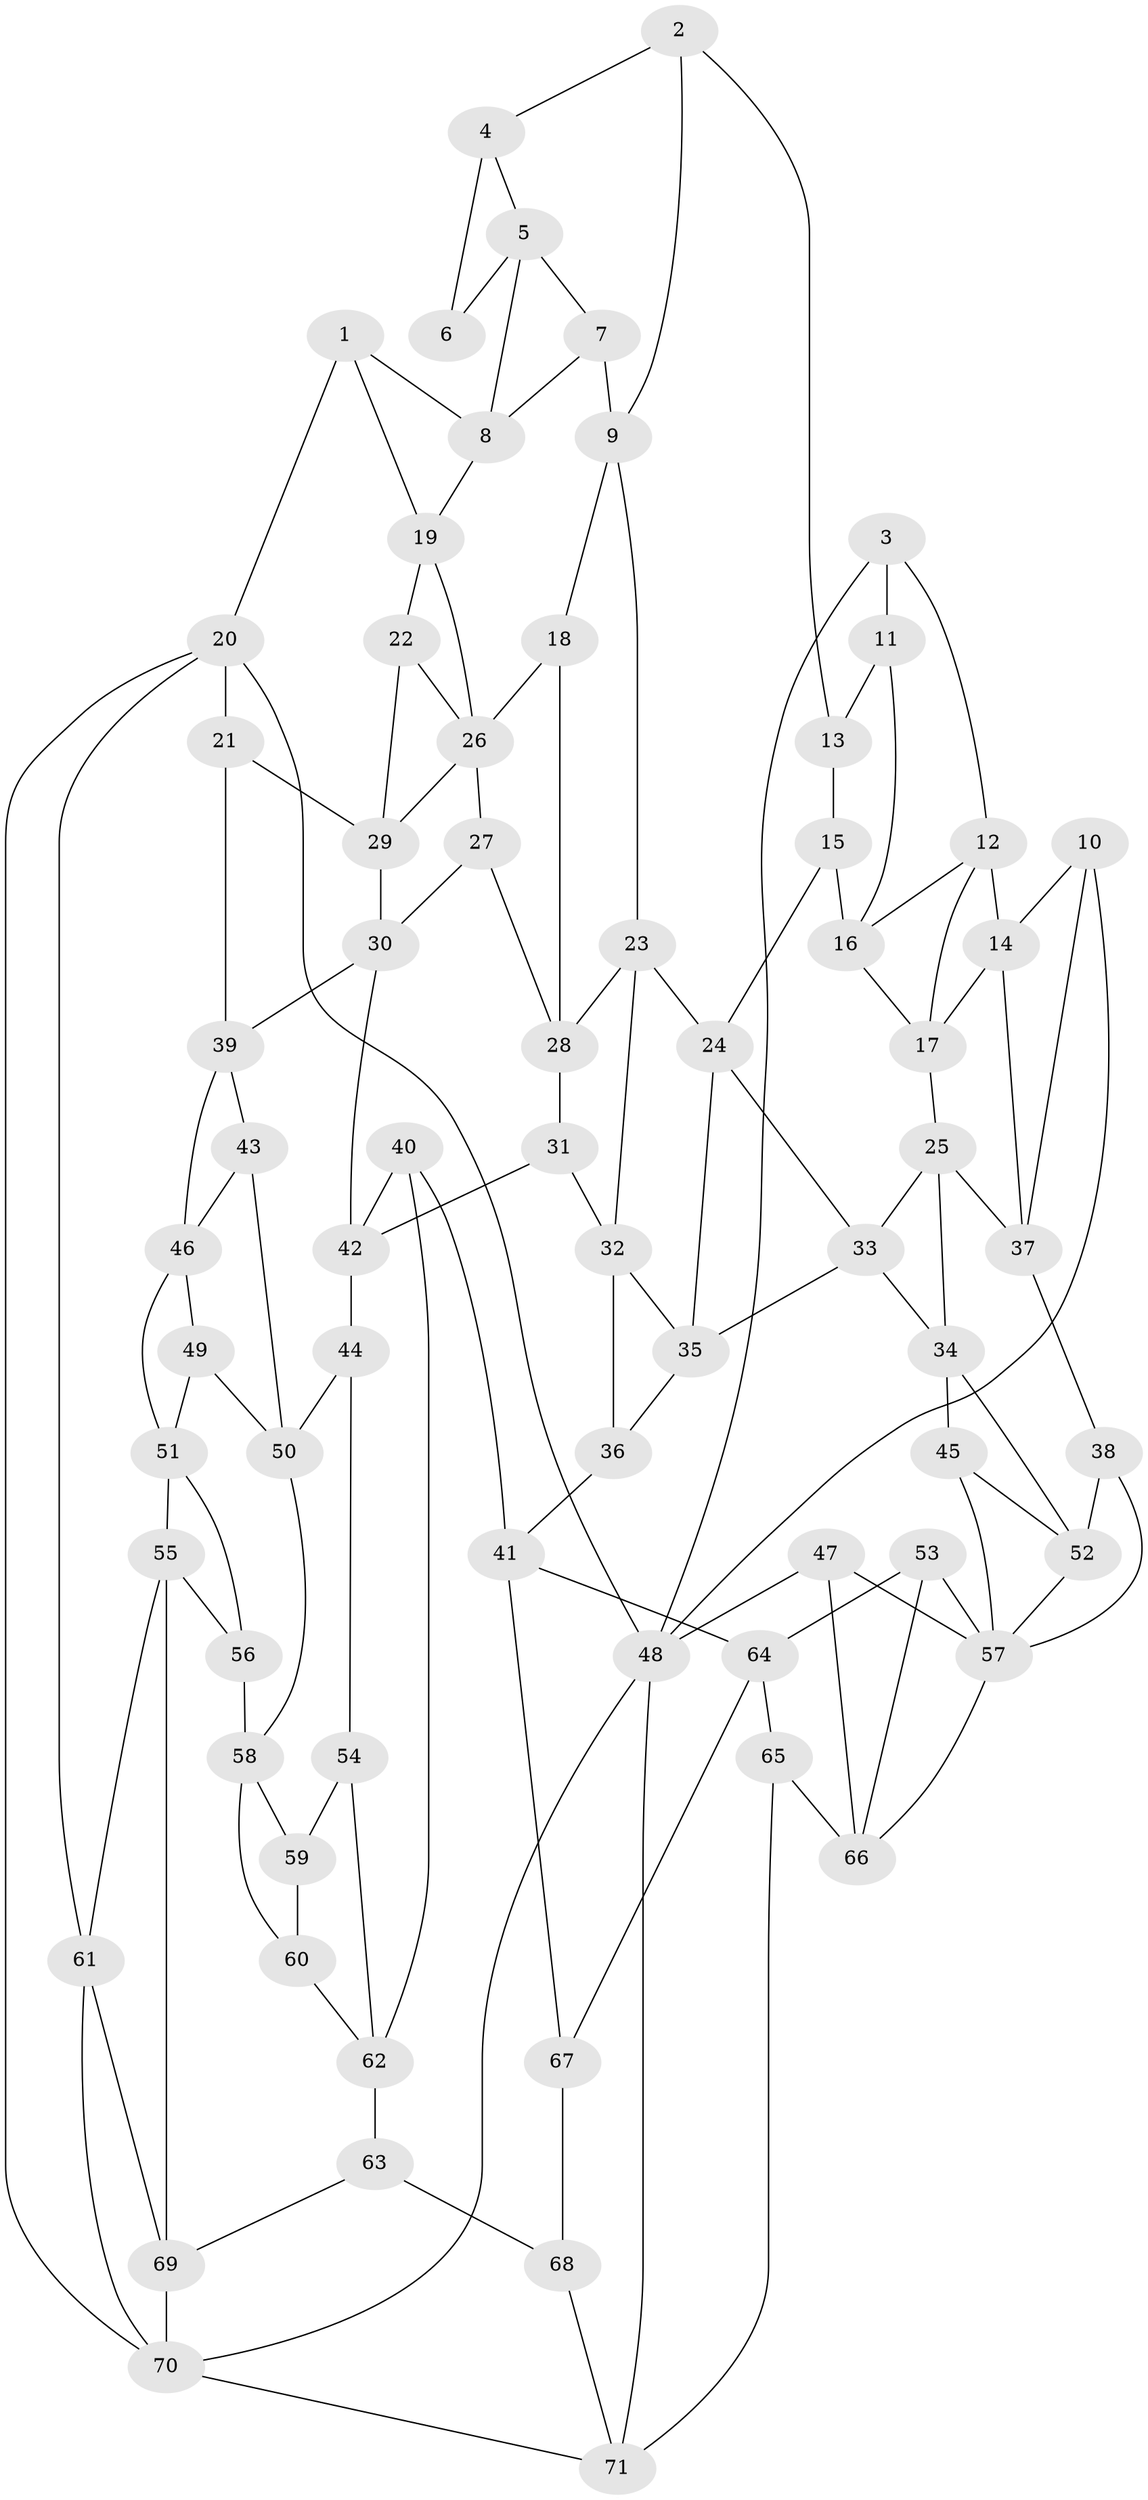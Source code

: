 // original degree distribution, {4: 0.2323943661971831, 5: 0.5140845070422535, 6: 0.2323943661971831, 3: 0.02112676056338028}
// Generated by graph-tools (version 1.1) at 2025/38/03/04/25 23:38:32]
// undirected, 71 vertices, 129 edges
graph export_dot {
  node [color=gray90,style=filled];
  1;
  2;
  3;
  4;
  5;
  6;
  7;
  8;
  9;
  10;
  11;
  12;
  13;
  14;
  15;
  16;
  17;
  18;
  19;
  20;
  21;
  22;
  23;
  24;
  25;
  26;
  27;
  28;
  29;
  30;
  31;
  32;
  33;
  34;
  35;
  36;
  37;
  38;
  39;
  40;
  41;
  42;
  43;
  44;
  45;
  46;
  47;
  48;
  49;
  50;
  51;
  52;
  53;
  54;
  55;
  56;
  57;
  58;
  59;
  60;
  61;
  62;
  63;
  64;
  65;
  66;
  67;
  68;
  69;
  70;
  71;
  1 -- 8 [weight=1.0];
  1 -- 19 [weight=1.0];
  1 -- 20 [weight=1.0];
  2 -- 4 [weight=1.0];
  2 -- 9 [weight=1.0];
  2 -- 13 [weight=1.0];
  3 -- 11 [weight=2.0];
  3 -- 12 [weight=1.0];
  3 -- 48 [weight=1.0];
  4 -- 5 [weight=1.0];
  4 -- 6 [weight=2.0];
  5 -- 6 [weight=1.0];
  5 -- 7 [weight=2.0];
  5 -- 8 [weight=1.0];
  7 -- 8 [weight=1.0];
  7 -- 9 [weight=1.0];
  8 -- 19 [weight=1.0];
  9 -- 18 [weight=1.0];
  9 -- 23 [weight=1.0];
  10 -- 14 [weight=1.0];
  10 -- 37 [weight=1.0];
  10 -- 48 [weight=1.0];
  11 -- 13 [weight=2.0];
  11 -- 16 [weight=1.0];
  12 -- 14 [weight=1.0];
  12 -- 16 [weight=1.0];
  12 -- 17 [weight=1.0];
  13 -- 15 [weight=1.0];
  14 -- 17 [weight=1.0];
  14 -- 37 [weight=1.0];
  15 -- 16 [weight=1.0];
  15 -- 24 [weight=1.0];
  16 -- 17 [weight=1.0];
  17 -- 25 [weight=1.0];
  18 -- 26 [weight=1.0];
  18 -- 28 [weight=1.0];
  19 -- 22 [weight=1.0];
  19 -- 26 [weight=1.0];
  20 -- 21 [weight=1.0];
  20 -- 48 [weight=1.0];
  20 -- 61 [weight=1.0];
  20 -- 70 [weight=1.0];
  21 -- 29 [weight=1.0];
  21 -- 39 [weight=1.0];
  22 -- 26 [weight=2.0];
  22 -- 29 [weight=1.0];
  23 -- 24 [weight=1.0];
  23 -- 28 [weight=1.0];
  23 -- 32 [weight=1.0];
  24 -- 33 [weight=1.0];
  24 -- 35 [weight=1.0];
  25 -- 33 [weight=1.0];
  25 -- 34 [weight=1.0];
  25 -- 37 [weight=1.0];
  26 -- 27 [weight=1.0];
  26 -- 29 [weight=1.0];
  27 -- 28 [weight=1.0];
  27 -- 30 [weight=1.0];
  28 -- 31 [weight=1.0];
  29 -- 30 [weight=1.0];
  30 -- 39 [weight=1.0];
  30 -- 42 [weight=1.0];
  31 -- 32 [weight=1.0];
  31 -- 42 [weight=1.0];
  32 -- 35 [weight=1.0];
  32 -- 36 [weight=1.0];
  33 -- 34 [weight=1.0];
  33 -- 35 [weight=1.0];
  34 -- 45 [weight=1.0];
  34 -- 52 [weight=1.0];
  35 -- 36 [weight=1.0];
  36 -- 41 [weight=1.0];
  37 -- 38 [weight=1.0];
  38 -- 52 [weight=1.0];
  38 -- 57 [weight=1.0];
  39 -- 43 [weight=1.0];
  39 -- 46 [weight=1.0];
  40 -- 41 [weight=1.0];
  40 -- 42 [weight=1.0];
  40 -- 62 [weight=1.0];
  41 -- 64 [weight=1.0];
  41 -- 67 [weight=1.0];
  42 -- 44 [weight=1.0];
  43 -- 46 [weight=1.0];
  43 -- 50 [weight=1.0];
  44 -- 50 [weight=1.0];
  44 -- 54 [weight=1.0];
  45 -- 52 [weight=1.0];
  45 -- 57 [weight=1.0];
  46 -- 49 [weight=1.0];
  46 -- 51 [weight=1.0];
  47 -- 48 [weight=1.0];
  47 -- 57 [weight=1.0];
  47 -- 66 [weight=1.0];
  48 -- 70 [weight=1.0];
  48 -- 71 [weight=1.0];
  49 -- 50 [weight=1.0];
  49 -- 51 [weight=1.0];
  50 -- 58 [weight=1.0];
  51 -- 55 [weight=1.0];
  51 -- 56 [weight=1.0];
  52 -- 57 [weight=1.0];
  53 -- 57 [weight=1.0];
  53 -- 64 [weight=1.0];
  53 -- 66 [weight=1.0];
  54 -- 59 [weight=2.0];
  54 -- 62 [weight=1.0];
  55 -- 56 [weight=1.0];
  55 -- 61 [weight=1.0];
  55 -- 69 [weight=1.0];
  56 -- 58 [weight=1.0];
  57 -- 66 [weight=1.0];
  58 -- 59 [weight=1.0];
  58 -- 60 [weight=1.0];
  59 -- 60 [weight=1.0];
  60 -- 62 [weight=1.0];
  61 -- 69 [weight=1.0];
  61 -- 70 [weight=1.0];
  62 -- 63 [weight=1.0];
  63 -- 68 [weight=1.0];
  63 -- 69 [weight=1.0];
  64 -- 65 [weight=1.0];
  64 -- 67 [weight=1.0];
  65 -- 66 [weight=1.0];
  65 -- 71 [weight=1.0];
  67 -- 68 [weight=2.0];
  68 -- 71 [weight=1.0];
  69 -- 70 [weight=1.0];
  70 -- 71 [weight=1.0];
}
